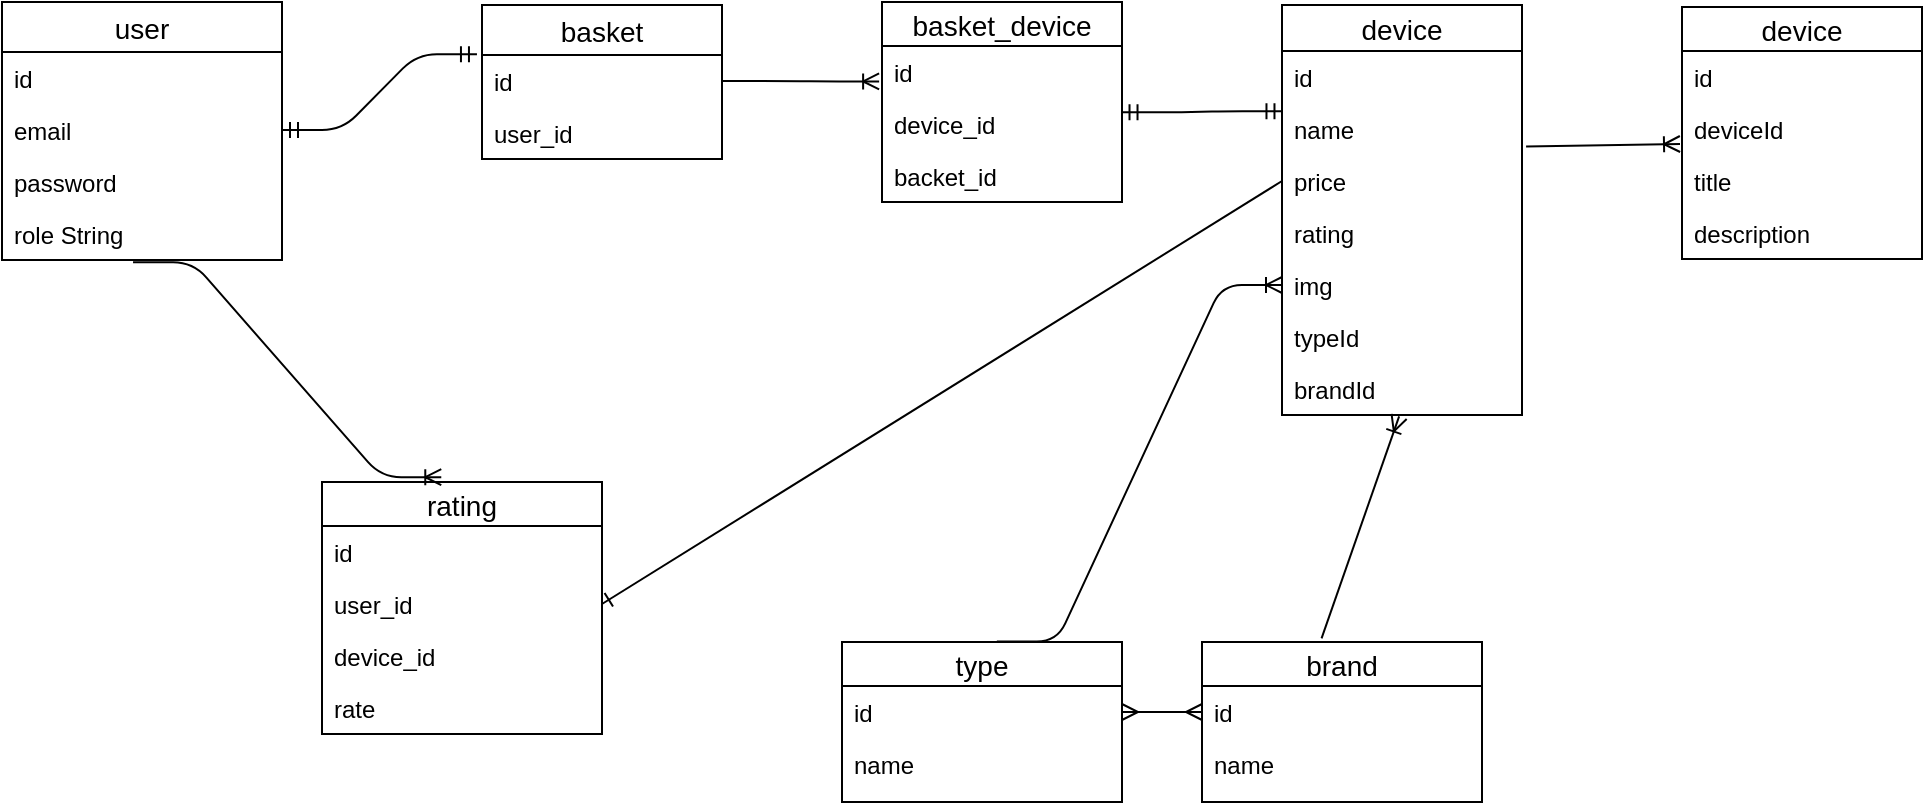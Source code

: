 <mxfile version="12.4.2" type="device" pages="1"><diagram id="jFT7LStWyBHfbADTLVBd" name="Page-1"><mxGraphModel dx="977" dy="569" grid="1" gridSize="10" guides="1" tooltips="1" connect="1" arrows="1" fold="1" page="1" pageScale="1" pageWidth="1920" pageHeight="1200" math="0" shadow="0"><root><mxCell id="0"/><mxCell id="1" parent="0"/><mxCell id="kwrt3-pH3OEXSAsVhFd1-5" value="user" style="swimlane;fontStyle=0;childLayout=stackLayout;horizontal=1;startSize=25;fillColor=none;horizontalStack=0;resizeParent=1;resizeParentMax=0;resizeLast=0;collapsible=1;marginBottom=0;swimlaneFillColor=#ffffff;align=center;fontSize=14;" vertex="1" parent="1"><mxGeometry x="360" y="280" width="140" height="129" as="geometry"><mxRectangle x="360" y="270" width="60" height="25" as="alternateBounds"/></mxGeometry></mxCell><mxCell id="kwrt3-pH3OEXSAsVhFd1-6" value="id" style="text;strokeColor=none;fillColor=none;spacingLeft=4;spacingRight=4;overflow=hidden;rotatable=0;points=[[0,0.5],[1,0.5]];portConstraint=eastwest;fontSize=12;" vertex="1" parent="kwrt3-pH3OEXSAsVhFd1-5"><mxGeometry y="25" width="140" height="26" as="geometry"/></mxCell><mxCell id="kwrt3-pH3OEXSAsVhFd1-7" value="email" style="text;strokeColor=none;fillColor=none;spacingLeft=4;spacingRight=4;overflow=hidden;rotatable=0;points=[[0,0.5],[1,0.5]];portConstraint=eastwest;fontSize=12;" vertex="1" parent="kwrt3-pH3OEXSAsVhFd1-5"><mxGeometry y="51" width="140" height="26" as="geometry"/></mxCell><mxCell id="kwrt3-pH3OEXSAsVhFd1-8" value="password" style="text;strokeColor=none;fillColor=none;spacingLeft=4;spacingRight=4;overflow=hidden;rotatable=0;points=[[0,0.5],[1,0.5]];portConstraint=eastwest;fontSize=12;" vertex="1" parent="kwrt3-pH3OEXSAsVhFd1-5"><mxGeometry y="77" width="140" height="26" as="geometry"/></mxCell><mxCell id="kwrt3-pH3OEXSAsVhFd1-9" value="role String&#10;" style="text;strokeColor=none;fillColor=none;spacingLeft=4;spacingRight=4;overflow=hidden;rotatable=0;points=[[0,0.5],[1,0.5]];portConstraint=eastwest;fontSize=12;" vertex="1" parent="kwrt3-pH3OEXSAsVhFd1-5"><mxGeometry y="103" width="140" height="26" as="geometry"/></mxCell><mxCell id="kwrt3-pH3OEXSAsVhFd1-10" value="basket" style="swimlane;fontStyle=0;childLayout=stackLayout;horizontal=1;startSize=25;fillColor=none;horizontalStack=0;resizeParent=1;resizeParentMax=0;resizeLast=0;collapsible=1;marginBottom=0;swimlaneFillColor=#ffffff;align=center;fontSize=14;" vertex="1" parent="1"><mxGeometry x="600" y="281.5" width="120" height="77" as="geometry"><mxRectangle x="360" y="270" width="60" height="25" as="alternateBounds"/></mxGeometry></mxCell><mxCell id="kwrt3-pH3OEXSAsVhFd1-11" value="id" style="text;strokeColor=none;fillColor=none;spacingLeft=4;spacingRight=4;overflow=hidden;rotatable=0;points=[[0,0.5],[1,0.5]];portConstraint=eastwest;fontSize=12;" vertex="1" parent="kwrt3-pH3OEXSAsVhFd1-10"><mxGeometry y="25" width="120" height="26" as="geometry"/></mxCell><mxCell id="kwrt3-pH3OEXSAsVhFd1-12" value="user_id" style="text;strokeColor=none;fillColor=none;spacingLeft=4;spacingRight=4;overflow=hidden;rotatable=0;points=[[0,0.5],[1,0.5]];portConstraint=eastwest;fontSize=12;" vertex="1" parent="kwrt3-pH3OEXSAsVhFd1-10"><mxGeometry y="51" width="120" height="26" as="geometry"/></mxCell><mxCell id="kwrt3-pH3OEXSAsVhFd1-15" value="" style="edgeStyle=entityRelationEdgeStyle;fontSize=12;html=1;endArrow=ERmandOne;startArrow=ERmandOne;entryX=-0.021;entryY=-0.016;entryDx=0;entryDy=0;entryPerimeter=0;" edge="1" parent="1" source="kwrt3-pH3OEXSAsVhFd1-7" target="kwrt3-pH3OEXSAsVhFd1-11"><mxGeometry width="100" height="100" relative="1" as="geometry"><mxPoint x="510" y="470" as="sourcePoint"/><mxPoint x="610" y="370" as="targetPoint"/></mxGeometry></mxCell><mxCell id="kwrt3-pH3OEXSAsVhFd1-16" value="device" style="swimlane;fontStyle=0;childLayout=stackLayout;horizontal=1;startSize=23;fillColor=none;horizontalStack=0;resizeParent=1;resizeParentMax=0;resizeLast=0;collapsible=1;marginBottom=0;swimlaneFillColor=#ffffff;align=center;fontSize=14;" vertex="1" parent="1"><mxGeometry x="1000" y="281.5" width="120" height="205" as="geometry"/></mxCell><mxCell id="kwrt3-pH3OEXSAsVhFd1-17" value="id" style="text;strokeColor=none;fillColor=none;spacingLeft=4;spacingRight=4;overflow=hidden;rotatable=0;points=[[0,0.5],[1,0.5]];portConstraint=eastwest;fontSize=12;" vertex="1" parent="kwrt3-pH3OEXSAsVhFd1-16"><mxGeometry y="23" width="120" height="26" as="geometry"/></mxCell><mxCell id="kwrt3-pH3OEXSAsVhFd1-18" value="name" style="text;strokeColor=none;fillColor=none;spacingLeft=4;spacingRight=4;overflow=hidden;rotatable=0;points=[[0,0.5],[1,0.5]];portConstraint=eastwest;fontSize=12;" vertex="1" parent="kwrt3-pH3OEXSAsVhFd1-16"><mxGeometry y="49" width="120" height="26" as="geometry"/></mxCell><mxCell id="kwrt3-pH3OEXSAsVhFd1-20" value="price" style="text;strokeColor=none;fillColor=none;spacingLeft=4;spacingRight=4;overflow=hidden;rotatable=0;points=[[0,0.5],[1,0.5]];portConstraint=eastwest;fontSize=12;" vertex="1" parent="kwrt3-pH3OEXSAsVhFd1-16"><mxGeometry y="75" width="120" height="26" as="geometry"/></mxCell><mxCell id="kwrt3-pH3OEXSAsVhFd1-21" value="rating" style="text;strokeColor=none;fillColor=none;spacingLeft=4;spacingRight=4;overflow=hidden;rotatable=0;points=[[0,0.5],[1,0.5]];portConstraint=eastwest;fontSize=12;" vertex="1" parent="kwrt3-pH3OEXSAsVhFd1-16"><mxGeometry y="101" width="120" height="26" as="geometry"/></mxCell><mxCell id="kwrt3-pH3OEXSAsVhFd1-22" value="img" style="text;strokeColor=none;fillColor=none;spacingLeft=4;spacingRight=4;overflow=hidden;rotatable=0;points=[[0,0.5],[1,0.5]];portConstraint=eastwest;fontSize=12;" vertex="1" parent="kwrt3-pH3OEXSAsVhFd1-16"><mxGeometry y="127" width="120" height="26" as="geometry"/></mxCell><mxCell id="kwrt3-pH3OEXSAsVhFd1-23" value="typeId" style="text;strokeColor=none;fillColor=none;spacingLeft=4;spacingRight=4;overflow=hidden;rotatable=0;points=[[0,0.5],[1,0.5]];portConstraint=eastwest;fontSize=12;" vertex="1" parent="kwrt3-pH3OEXSAsVhFd1-16"><mxGeometry y="153" width="120" height="26" as="geometry"/></mxCell><mxCell id="kwrt3-pH3OEXSAsVhFd1-24" value="brandId" style="text;strokeColor=none;fillColor=none;spacingLeft=4;spacingRight=4;overflow=hidden;rotatable=0;points=[[0,0.5],[1,0.5]];portConstraint=eastwest;fontSize=12;" vertex="1" parent="kwrt3-pH3OEXSAsVhFd1-16"><mxGeometry y="179" width="120" height="26" as="geometry"/></mxCell><mxCell id="kwrt3-pH3OEXSAsVhFd1-25" value="type" style="swimlane;fontStyle=0;childLayout=stackLayout;horizontal=1;startSize=22;fillColor=none;horizontalStack=0;resizeParent=1;resizeParentMax=0;resizeLast=0;collapsible=1;marginBottom=0;swimlaneFillColor=#ffffff;align=center;fontSize=14;" vertex="1" parent="1"><mxGeometry x="780" y="600" width="140" height="80" as="geometry"/></mxCell><mxCell id="kwrt3-pH3OEXSAsVhFd1-26" value="id" style="text;strokeColor=none;fillColor=none;spacingLeft=4;spacingRight=4;overflow=hidden;rotatable=0;points=[[0,0.5],[1,0.5]];portConstraint=eastwest;fontSize=12;" vertex="1" parent="kwrt3-pH3OEXSAsVhFd1-25"><mxGeometry y="22" width="140" height="26" as="geometry"/></mxCell><mxCell id="kwrt3-pH3OEXSAsVhFd1-27" value="name" style="text;strokeColor=none;fillColor=none;spacingLeft=4;spacingRight=4;overflow=hidden;rotatable=0;points=[[0,0.5],[1,0.5]];portConstraint=eastwest;fontSize=12;" vertex="1" parent="kwrt3-pH3OEXSAsVhFd1-25"><mxGeometry y="48" width="140" height="32" as="geometry"/></mxCell><mxCell id="kwrt3-pH3OEXSAsVhFd1-29" value="brand" style="swimlane;fontStyle=0;childLayout=stackLayout;horizontal=1;startSize=22;fillColor=none;horizontalStack=0;resizeParent=1;resizeParentMax=0;resizeLast=0;collapsible=1;marginBottom=0;swimlaneFillColor=#ffffff;align=center;fontSize=14;" vertex="1" parent="1"><mxGeometry x="960" y="600" width="140" height="80" as="geometry"/></mxCell><mxCell id="kwrt3-pH3OEXSAsVhFd1-30" value="id" style="text;strokeColor=none;fillColor=none;spacingLeft=4;spacingRight=4;overflow=hidden;rotatable=0;points=[[0,0.5],[1,0.5]];portConstraint=eastwest;fontSize=12;" vertex="1" parent="kwrt3-pH3OEXSAsVhFd1-29"><mxGeometry y="22" width="140" height="26" as="geometry"/></mxCell><mxCell id="kwrt3-pH3OEXSAsVhFd1-31" value="name" style="text;strokeColor=none;fillColor=none;spacingLeft=4;spacingRight=4;overflow=hidden;rotatable=0;points=[[0,0.5],[1,0.5]];portConstraint=eastwest;fontSize=12;" vertex="1" parent="kwrt3-pH3OEXSAsVhFd1-29"><mxGeometry y="48" width="140" height="32" as="geometry"/></mxCell><mxCell id="kwrt3-pH3OEXSAsVhFd1-34" value="" style="edgeStyle=entityRelationEdgeStyle;fontSize=12;html=1;endArrow=ERoneToMany;exitX=0.553;exitY=-0.003;exitDx=0;exitDy=0;exitPerimeter=0;entryX=0;entryY=0.5;entryDx=0;entryDy=0;" edge="1" parent="1" source="kwrt3-pH3OEXSAsVhFd1-25" target="kwrt3-pH3OEXSAsVhFd1-22"><mxGeometry width="100" height="100" relative="1" as="geometry"><mxPoint x="740" y="487" as="sourcePoint"/><mxPoint x="840" y="387" as="targetPoint"/></mxGeometry></mxCell><mxCell id="kwrt3-pH3OEXSAsVhFd1-37" value="" style="fontSize=12;html=1;endArrow=ERoneToMany;exitX=0.427;exitY=-0.023;exitDx=0;exitDy=0;exitPerimeter=0;entryX=0.488;entryY=1.027;entryDx=0;entryDy=0;entryPerimeter=0;" edge="1" parent="1" source="kwrt3-pH3OEXSAsVhFd1-29" target="kwrt3-pH3OEXSAsVhFd1-24"><mxGeometry width="100" height="100" relative="1" as="geometry"><mxPoint x="850" y="590" as="sourcePoint"/><mxPoint x="920" y="490" as="targetPoint"/></mxGeometry></mxCell><mxCell id="kwrt3-pH3OEXSAsVhFd1-38" value="" style="fontSize=12;html=1;endArrow=ERmany;startArrow=ERmany;exitX=1;exitY=0.5;exitDx=0;exitDy=0;entryX=0;entryY=0.5;entryDx=0;entryDy=0;" edge="1" parent="1" source="kwrt3-pH3OEXSAsVhFd1-26" target="kwrt3-pH3OEXSAsVhFd1-30"><mxGeometry width="100" height="100" relative="1" as="geometry"><mxPoint x="770" y="674" as="sourcePoint"/><mxPoint x="870" y="574" as="targetPoint"/></mxGeometry></mxCell><mxCell id="kwrt3-pH3OEXSAsVhFd1-39" value="device" style="swimlane;fontStyle=0;childLayout=stackLayout;horizontal=1;startSize=22;fillColor=none;horizontalStack=0;resizeParent=1;resizeParentMax=0;resizeLast=0;collapsible=1;marginBottom=0;swimlaneFillColor=#ffffff;align=center;fontSize=14;" vertex="1" parent="1"><mxGeometry x="1200" y="282.5" width="120" height="126" as="geometry"/></mxCell><mxCell id="kwrt3-pH3OEXSAsVhFd1-40" value="id" style="text;strokeColor=none;fillColor=none;spacingLeft=4;spacingRight=4;overflow=hidden;rotatable=0;points=[[0,0.5],[1,0.5]];portConstraint=eastwest;fontSize=12;" vertex="1" parent="kwrt3-pH3OEXSAsVhFd1-39"><mxGeometry y="22" width="120" height="26" as="geometry"/></mxCell><mxCell id="kwrt3-pH3OEXSAsVhFd1-41" value="deviceId" style="text;strokeColor=none;fillColor=none;spacingLeft=4;spacingRight=4;overflow=hidden;rotatable=0;points=[[0,0.5],[1,0.5]];portConstraint=eastwest;fontSize=12;" vertex="1" parent="kwrt3-pH3OEXSAsVhFd1-39"><mxGeometry y="48" width="120" height="26" as="geometry"/></mxCell><mxCell id="kwrt3-pH3OEXSAsVhFd1-42" value="title" style="text;strokeColor=none;fillColor=none;spacingLeft=4;spacingRight=4;overflow=hidden;rotatable=0;points=[[0,0.5],[1,0.5]];portConstraint=eastwest;fontSize=12;" vertex="1" parent="kwrt3-pH3OEXSAsVhFd1-39"><mxGeometry y="74" width="120" height="26" as="geometry"/></mxCell><mxCell id="kwrt3-pH3OEXSAsVhFd1-43" value="description" style="text;strokeColor=none;fillColor=none;spacingLeft=4;spacingRight=4;overflow=hidden;rotatable=0;points=[[0,0.5],[1,0.5]];portConstraint=eastwest;fontSize=12;" vertex="1" parent="kwrt3-pH3OEXSAsVhFd1-39"><mxGeometry y="100" width="120" height="26" as="geometry"/></mxCell><mxCell id="kwrt3-pH3OEXSAsVhFd1-44" value="" style="fontSize=12;html=1;endArrow=ERoneToMany;exitX=1.017;exitY=0.838;exitDx=0;exitDy=0;exitPerimeter=0;" edge="1" parent="1" source="kwrt3-pH3OEXSAsVhFd1-18"><mxGeometry width="100" height="100" relative="1" as="geometry"><mxPoint x="970" y="450" as="sourcePoint"/><mxPoint x="1199" y="351" as="targetPoint"/><Array as="points"/></mxGeometry></mxCell><mxCell id="kwrt3-pH3OEXSAsVhFd1-46" value="basket_device" style="swimlane;fontStyle=0;childLayout=stackLayout;horizontal=1;startSize=22;fillColor=none;horizontalStack=0;resizeParent=1;resizeParentMax=0;resizeLast=0;collapsible=1;marginBottom=0;swimlaneFillColor=#ffffff;align=center;fontSize=14;" vertex="1" parent="1"><mxGeometry x="800" y="280" width="120" height="100" as="geometry"/></mxCell><mxCell id="kwrt3-pH3OEXSAsVhFd1-47" value="id" style="text;strokeColor=none;fillColor=none;spacingLeft=4;spacingRight=4;overflow=hidden;rotatable=0;points=[[0,0.5],[1,0.5]];portConstraint=eastwest;fontSize=12;" vertex="1" parent="kwrt3-pH3OEXSAsVhFd1-46"><mxGeometry y="22" width="120" height="26" as="geometry"/></mxCell><mxCell id="kwrt3-pH3OEXSAsVhFd1-48" value="device_id" style="text;strokeColor=none;fillColor=none;spacingLeft=4;spacingRight=4;overflow=hidden;rotatable=0;points=[[0,0.5],[1,0.5]];portConstraint=eastwest;fontSize=12;" vertex="1" parent="kwrt3-pH3OEXSAsVhFd1-46"><mxGeometry y="48" width="120" height="26" as="geometry"/></mxCell><mxCell id="kwrt3-pH3OEXSAsVhFd1-49" value="backet_id" style="text;strokeColor=none;fillColor=none;spacingLeft=4;spacingRight=4;overflow=hidden;rotatable=0;points=[[0,0.5],[1,0.5]];portConstraint=eastwest;fontSize=12;" vertex="1" parent="kwrt3-pH3OEXSAsVhFd1-46"><mxGeometry y="74" width="120" height="26" as="geometry"/></mxCell><mxCell id="kwrt3-pH3OEXSAsVhFd1-54" value="" style="edgeStyle=entityRelationEdgeStyle;fontSize=12;html=1;endArrow=ERmandOne;startArrow=ERmandOne;exitX=0.998;exitY=0.275;exitDx=0;exitDy=0;exitPerimeter=0;entryX=0.002;entryY=0.157;entryDx=0;entryDy=0;entryPerimeter=0;" edge="1" parent="1" source="kwrt3-pH3OEXSAsVhFd1-48" target="kwrt3-pH3OEXSAsVhFd1-18"><mxGeometry width="100" height="100" relative="1" as="geometry"><mxPoint x="900" y="390" as="sourcePoint"/><mxPoint x="1000" y="290" as="targetPoint"/></mxGeometry></mxCell><mxCell id="kwrt3-pH3OEXSAsVhFd1-55" value="" style="edgeStyle=entityRelationEdgeStyle;fontSize=12;html=1;endArrow=ERoneToMany;exitX=1;exitY=0.5;exitDx=0;exitDy=0;entryX=-0.012;entryY=0.681;entryDx=0;entryDy=0;entryPerimeter=0;" edge="1" parent="1" source="kwrt3-pH3OEXSAsVhFd1-11" target="kwrt3-pH3OEXSAsVhFd1-47"><mxGeometry width="100" height="100" relative="1" as="geometry"><mxPoint x="720" y="380" as="sourcePoint"/><mxPoint x="820" y="280" as="targetPoint"/></mxGeometry></mxCell><mxCell id="kwrt3-pH3OEXSAsVhFd1-56" value="rating" style="swimlane;fontStyle=0;childLayout=stackLayout;horizontal=1;startSize=22;fillColor=none;horizontalStack=0;resizeParent=1;resizeParentMax=0;resizeLast=0;collapsible=1;marginBottom=0;swimlaneFillColor=#ffffff;align=center;fontSize=14;" vertex="1" parent="1"><mxGeometry x="520" y="520" width="140" height="126" as="geometry"/></mxCell><mxCell id="kwrt3-pH3OEXSAsVhFd1-57" value="id" style="text;strokeColor=none;fillColor=none;spacingLeft=4;spacingRight=4;overflow=hidden;rotatable=0;points=[[0,0.5],[1,0.5]];portConstraint=eastwest;fontSize=12;" vertex="1" parent="kwrt3-pH3OEXSAsVhFd1-56"><mxGeometry y="22" width="140" height="26" as="geometry"/></mxCell><mxCell id="kwrt3-pH3OEXSAsVhFd1-58" value="user_id" style="text;strokeColor=none;fillColor=none;spacingLeft=4;spacingRight=4;overflow=hidden;rotatable=0;points=[[0,0.5],[1,0.5]];portConstraint=eastwest;fontSize=12;" vertex="1" parent="kwrt3-pH3OEXSAsVhFd1-56"><mxGeometry y="48" width="140" height="26" as="geometry"/></mxCell><mxCell id="kwrt3-pH3OEXSAsVhFd1-59" value="device_id" style="text;strokeColor=none;fillColor=none;spacingLeft=4;spacingRight=4;overflow=hidden;rotatable=0;points=[[0,0.5],[1,0.5]];portConstraint=eastwest;fontSize=12;" vertex="1" parent="kwrt3-pH3OEXSAsVhFd1-56"><mxGeometry y="74" width="140" height="26" as="geometry"/></mxCell><mxCell id="kwrt3-pH3OEXSAsVhFd1-60" value="rate" style="text;strokeColor=none;fillColor=none;spacingLeft=4;spacingRight=4;overflow=hidden;rotatable=0;points=[[0,0.5],[1,0.5]];portConstraint=eastwest;fontSize=12;" vertex="1" parent="kwrt3-pH3OEXSAsVhFd1-56"><mxGeometry y="100" width="140" height="26" as="geometry"/></mxCell><mxCell id="kwrt3-pH3OEXSAsVhFd1-61" value="" style="edgeStyle=entityRelationEdgeStyle;fontSize=12;html=1;endArrow=ERoneToMany;exitX=0.468;exitY=1.045;exitDx=0;exitDy=0;exitPerimeter=0;entryX=0.426;entryY=-0.019;entryDx=0;entryDy=0;entryPerimeter=0;" edge="1" parent="1" source="kwrt3-pH3OEXSAsVhFd1-9" target="kwrt3-pH3OEXSAsVhFd1-56"><mxGeometry width="100" height="100" relative="1" as="geometry"><mxPoint x="470" y="510" as="sourcePoint"/><mxPoint x="590" y="510" as="targetPoint"/></mxGeometry></mxCell><mxCell id="kwrt3-pH3OEXSAsVhFd1-62" value="" style="fontSize=12;html=1;endArrow=ERone;endFill=1;entryX=1;entryY=0.5;entryDx=0;entryDy=0;exitX=0;exitY=0.5;exitDx=0;exitDy=0;" edge="1" parent="1" source="kwrt3-pH3OEXSAsVhFd1-20" target="kwrt3-pH3OEXSAsVhFd1-58"><mxGeometry width="100" height="100" relative="1" as="geometry"><mxPoint x="750" y="530" as="sourcePoint"/><mxPoint x="850" y="430" as="targetPoint"/></mxGeometry></mxCell></root></mxGraphModel></diagram></mxfile>